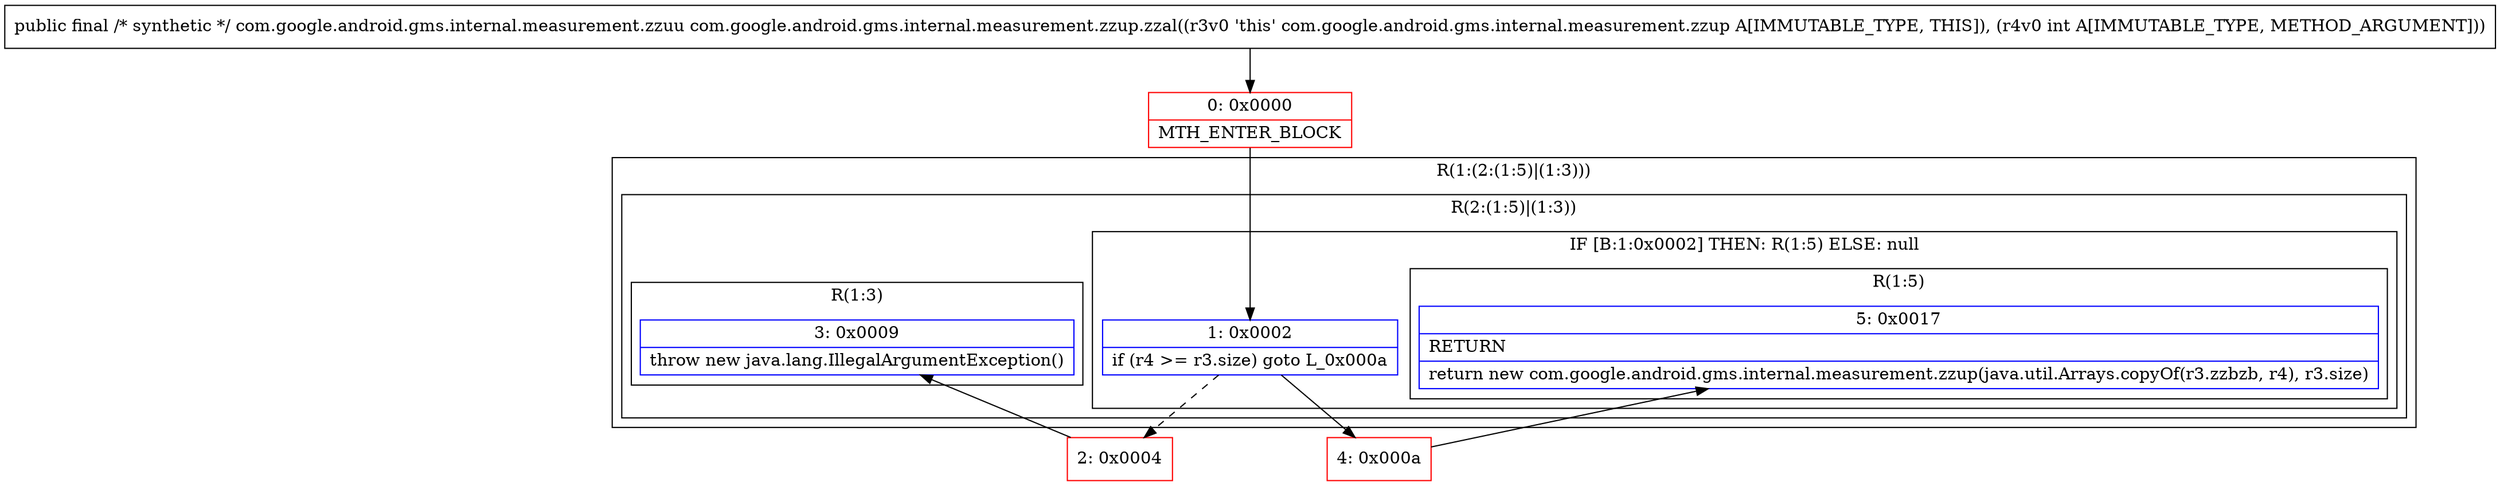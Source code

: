 digraph "CFG forcom.google.android.gms.internal.measurement.zzup.zzal(I)Lcom\/google\/android\/gms\/internal\/measurement\/zzuu;" {
subgraph cluster_Region_1792780085 {
label = "R(1:(2:(1:5)|(1:3)))";
node [shape=record,color=blue];
subgraph cluster_Region_149302557 {
label = "R(2:(1:5)|(1:3))";
node [shape=record,color=blue];
subgraph cluster_IfRegion_1377250234 {
label = "IF [B:1:0x0002] THEN: R(1:5) ELSE: null";
node [shape=record,color=blue];
Node_1 [shape=record,label="{1\:\ 0x0002|if (r4 \>= r3.size) goto L_0x000a\l}"];
subgraph cluster_Region_817188793 {
label = "R(1:5)";
node [shape=record,color=blue];
Node_5 [shape=record,label="{5\:\ 0x0017|RETURN\l|return new com.google.android.gms.internal.measurement.zzup(java.util.Arrays.copyOf(r3.zzbzb, r4), r3.size)\l}"];
}
}
subgraph cluster_Region_132166805 {
label = "R(1:3)";
node [shape=record,color=blue];
Node_3 [shape=record,label="{3\:\ 0x0009|throw new java.lang.IllegalArgumentException()\l}"];
}
}
}
Node_0 [shape=record,color=red,label="{0\:\ 0x0000|MTH_ENTER_BLOCK\l}"];
Node_2 [shape=record,color=red,label="{2\:\ 0x0004}"];
Node_4 [shape=record,color=red,label="{4\:\ 0x000a}"];
MethodNode[shape=record,label="{public final \/* synthetic *\/ com.google.android.gms.internal.measurement.zzuu com.google.android.gms.internal.measurement.zzup.zzal((r3v0 'this' com.google.android.gms.internal.measurement.zzup A[IMMUTABLE_TYPE, THIS]), (r4v0 int A[IMMUTABLE_TYPE, METHOD_ARGUMENT])) }"];
MethodNode -> Node_0;
Node_1 -> Node_2[style=dashed];
Node_1 -> Node_4;
Node_0 -> Node_1;
Node_2 -> Node_3;
Node_4 -> Node_5;
}

